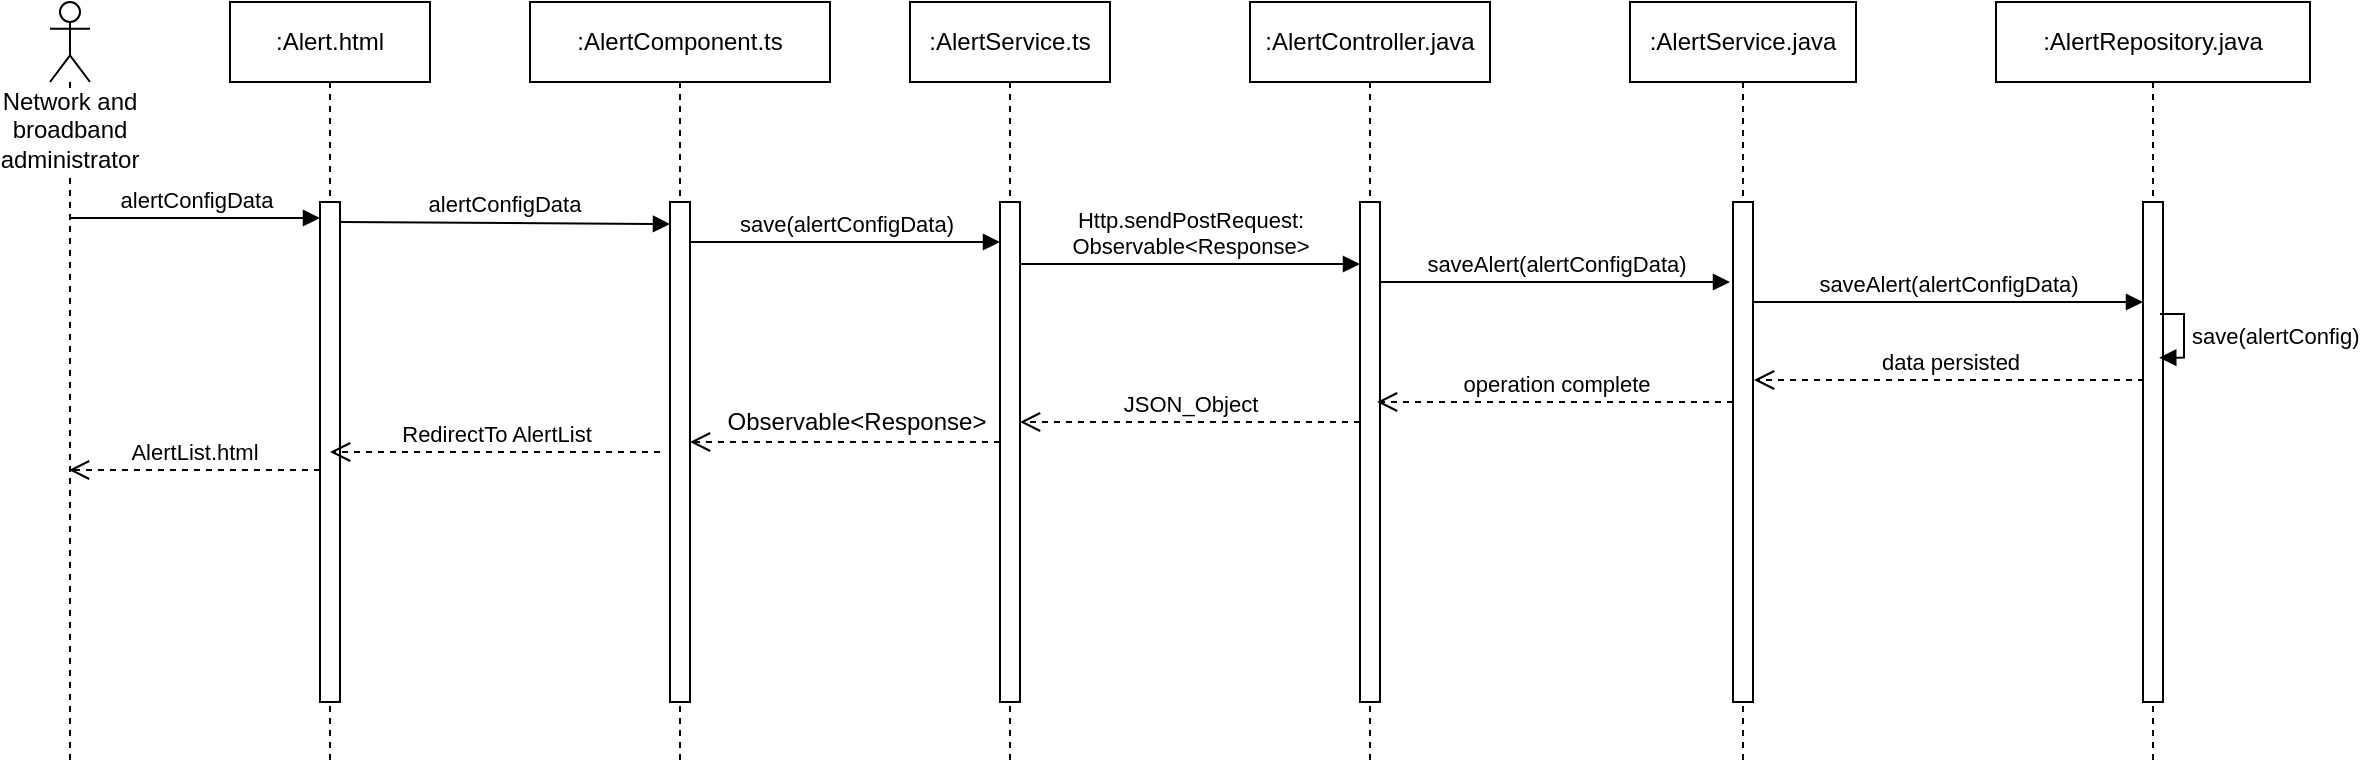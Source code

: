 <mxfile version="10.7.7" type="device"><diagram id="bNU9m-aofTgJte1AHii3" name="Page-1"><mxGraphModel dx="1667" dy="435" grid="1" gridSize="10" guides="1" tooltips="1" connect="1" arrows="1" fold="1" page="1" pageScale="1" pageWidth="827" pageHeight="1169" math="0" shadow="0"><root><mxCell id="0"/><mxCell id="1" parent="0"/><mxCell id="zwbIBaM67hvuYEtAuOWo-1" value=":Alert.html" style="shape=umlLifeline;perimeter=lifelinePerimeter;whiteSpace=wrap;html=1;container=1;collapsible=0;recursiveResize=0;outlineConnect=0;" vertex="1" parent="1"><mxGeometry x="90" y="20" width="100" height="380" as="geometry"/></mxCell><mxCell id="zwbIBaM67hvuYEtAuOWo-2" value="" style="html=1;points=[];perimeter=orthogonalPerimeter;" vertex="1" parent="zwbIBaM67hvuYEtAuOWo-1"><mxGeometry x="45" y="100" width="10" height="250" as="geometry"/></mxCell><mxCell id="zwbIBaM67hvuYEtAuOWo-3" value=":AlertComponent.ts" style="shape=umlLifeline;perimeter=lifelinePerimeter;whiteSpace=wrap;html=1;container=1;collapsible=0;recursiveResize=0;outlineConnect=0;" vertex="1" parent="1"><mxGeometry x="240" y="20" width="150" height="380" as="geometry"/></mxCell><mxCell id="zwbIBaM67hvuYEtAuOWo-4" value="" style="html=1;points=[];perimeter=orthogonalPerimeter;" vertex="1" parent="zwbIBaM67hvuYEtAuOWo-3"><mxGeometry x="70" y="100" width="10" height="250" as="geometry"/></mxCell><mxCell id="zwbIBaM67hvuYEtAuOWo-5" value=":AlertService.ts" style="shape=umlLifeline;perimeter=lifelinePerimeter;whiteSpace=wrap;html=1;container=1;collapsible=0;recursiveResize=0;outlineConnect=0;" vertex="1" parent="1"><mxGeometry x="430" y="20" width="100" height="380" as="geometry"/></mxCell><mxCell id="zwbIBaM67hvuYEtAuOWo-6" value="" style="html=1;points=[];perimeter=orthogonalPerimeter;" vertex="1" parent="zwbIBaM67hvuYEtAuOWo-5"><mxGeometry x="45" y="100" width="10" height="250" as="geometry"/></mxCell><mxCell id="zwbIBaM67hvuYEtAuOWo-7" value=":AlertController.java" style="shape=umlLifeline;perimeter=lifelinePerimeter;whiteSpace=wrap;html=1;container=1;collapsible=0;recursiveResize=0;outlineConnect=0;" vertex="1" parent="1"><mxGeometry x="600" y="20" width="120" height="380" as="geometry"/></mxCell><mxCell id="zwbIBaM67hvuYEtAuOWo-8" value="" style="html=1;points=[];perimeter=orthogonalPerimeter;" vertex="1" parent="zwbIBaM67hvuYEtAuOWo-7"><mxGeometry x="55" y="100" width="10" height="250" as="geometry"/></mxCell><mxCell id="zwbIBaM67hvuYEtAuOWo-9" value=":AlertService.java" style="shape=umlLifeline;perimeter=lifelinePerimeter;whiteSpace=wrap;html=1;container=1;collapsible=0;recursiveResize=0;outlineConnect=0;" vertex="1" parent="1"><mxGeometry x="790" y="20" width="113" height="380" as="geometry"/></mxCell><mxCell id="zwbIBaM67hvuYEtAuOWo-10" value="" style="html=1;points=[];perimeter=orthogonalPerimeter;" vertex="1" parent="zwbIBaM67hvuYEtAuOWo-9"><mxGeometry x="51.5" y="100" width="10" height="250" as="geometry"/></mxCell><mxCell id="zwbIBaM67hvuYEtAuOWo-11" value=":AlertRepository.java" style="shape=umlLifeline;perimeter=lifelinePerimeter;whiteSpace=wrap;html=1;container=1;collapsible=0;recursiveResize=0;outlineConnect=0;" vertex="1" parent="1"><mxGeometry x="973" y="20" width="157" height="380" as="geometry"/></mxCell><mxCell id="zwbIBaM67hvuYEtAuOWo-12" value="" style="html=1;points=[];perimeter=orthogonalPerimeter;" vertex="1" parent="zwbIBaM67hvuYEtAuOWo-11"><mxGeometry x="73.5" y="100" width="10" height="250" as="geometry"/></mxCell><mxCell id="zwbIBaM67hvuYEtAuOWo-13" value="Network and broadband administrator" style="shape=umlLifeline;participant=umlActor;perimeter=lifelinePerimeter;whiteSpace=wrap;html=1;container=1;collapsible=0;recursiveResize=0;verticalAlign=top;spacingTop=36;labelBackgroundColor=#ffffff;outlineConnect=0;" vertex="1" parent="1"><mxGeometry y="20" width="20" height="380" as="geometry"/></mxCell><mxCell id="zwbIBaM67hvuYEtAuOWo-14" value="alertConfigData" style="html=1;verticalAlign=bottom;endArrow=block;entryX=0;entryY=0.032;entryDx=0;entryDy=0;entryPerimeter=0;" edge="1" parent="1" source="zwbIBaM67hvuYEtAuOWo-13" target="zwbIBaM67hvuYEtAuOWo-2"><mxGeometry width="80" relative="1" as="geometry"><mxPoint x="-40" y="350" as="sourcePoint"/><mxPoint x="90" y="270" as="targetPoint"/></mxGeometry></mxCell><mxCell id="zwbIBaM67hvuYEtAuOWo-15" value="alertConfigData" style="html=1;verticalAlign=bottom;endArrow=block;entryX=0;entryY=0.044;entryDx=0;entryDy=0;entryPerimeter=0;" edge="1" parent="1" target="zwbIBaM67hvuYEtAuOWo-4"><mxGeometry width="80" relative="1" as="geometry"><mxPoint x="145" y="130" as="sourcePoint"/><mxPoint x="270.5" y="130" as="targetPoint"/></mxGeometry></mxCell><mxCell id="zwbIBaM67hvuYEtAuOWo-16" value="save(alertConfigData)" style="html=1;verticalAlign=bottom;endArrow=block;entryX=0;entryY=0.08;entryDx=0;entryDy=0;entryPerimeter=0;" edge="1" parent="1" target="zwbIBaM67hvuYEtAuOWo-6"><mxGeometry width="80" relative="1" as="geometry"><mxPoint x="320" y="140" as="sourcePoint"/><mxPoint x="440.5" y="140" as="targetPoint"/></mxGeometry></mxCell><mxCell id="zwbIBaM67hvuYEtAuOWo-17" value="Http.sendPostRequest:&lt;br&gt;Observable&amp;lt;Response&amp;gt;&lt;br&gt;" style="html=1;verticalAlign=bottom;endArrow=block;entryX=0;entryY=0.124;entryDx=0;entryDy=0;entryPerimeter=0;exitX=1;exitY=0.124;exitDx=0;exitDy=0;exitPerimeter=0;" edge="1" parent="1" source="zwbIBaM67hvuYEtAuOWo-6" target="zwbIBaM67hvuYEtAuOWo-8"><mxGeometry width="80" relative="1" as="geometry"><mxPoint x="490" y="150" as="sourcePoint"/><mxPoint x="650" y="150" as="targetPoint"/></mxGeometry></mxCell><mxCell id="zwbIBaM67hvuYEtAuOWo-18" value="saveAlert(alertConfigData)" style="html=1;verticalAlign=bottom;endArrow=block;exitX=1;exitY=0.124;exitDx=0;exitDy=0;exitPerimeter=0;" edge="1" parent="1"><mxGeometry width="80" relative="1" as="geometry"><mxPoint x="665" y="160" as="sourcePoint"/><mxPoint x="840" y="160" as="targetPoint"/></mxGeometry></mxCell><mxCell id="zwbIBaM67hvuYEtAuOWo-19" value="saveAlert(alertConfigData)" style="html=1;verticalAlign=bottom;endArrow=block;" edge="1" parent="1" target="zwbIBaM67hvuYEtAuOWo-12"><mxGeometry width="80" relative="1" as="geometry"><mxPoint x="851.5" y="170" as="sourcePoint"/><mxPoint x="1011.5" y="170" as="targetPoint"/></mxGeometry></mxCell><mxCell id="zwbIBaM67hvuYEtAuOWo-20" value="save(alertConfig)" style="edgeStyle=orthogonalEdgeStyle;html=1;align=left;spacingLeft=2;endArrow=block;rounded=0;entryX=0.52;entryY=0.468;entryDx=0;entryDy=0;entryPerimeter=0;" edge="1" parent="1" target="zwbIBaM67hvuYEtAuOWo-11"><mxGeometry relative="1" as="geometry"><mxPoint x="1055" y="176" as="sourcePoint"/><Array as="points"><mxPoint x="1067" y="176"/><mxPoint x="1067" y="198"/></Array><mxPoint x="1046.5" y="196" as="targetPoint"/></mxGeometry></mxCell><mxCell id="zwbIBaM67hvuYEtAuOWo-21" value="data persisted" style="html=1;verticalAlign=bottom;endArrow=open;dashed=1;endSize=8;entryX=1.05;entryY=0.356;entryDx=0;entryDy=0;entryPerimeter=0;exitX=0.05;exitY=0.356;exitDx=0;exitDy=0;exitPerimeter=0;" edge="1" parent="1" source="zwbIBaM67hvuYEtAuOWo-12" target="zwbIBaM67hvuYEtAuOWo-10"><mxGeometry relative="1" as="geometry"><mxPoint x="1030" y="209" as="sourcePoint"/><mxPoint x="940" y="209" as="targetPoint"/></mxGeometry></mxCell><mxCell id="zwbIBaM67hvuYEtAuOWo-22" value="operation complete" style="html=1;verticalAlign=bottom;endArrow=open;dashed=1;endSize=8;entryX=1.05;entryY=0.356;entryDx=0;entryDy=0;entryPerimeter=0;" edge="1" parent="1"><mxGeometry relative="1" as="geometry"><mxPoint x="841.5" y="220" as="sourcePoint"/><mxPoint x="663.5" y="220" as="targetPoint"/></mxGeometry></mxCell><mxCell id="zwbIBaM67hvuYEtAuOWo-23" value="JSON_Object" style="html=1;verticalAlign=bottom;endArrow=open;dashed=1;endSize=8;" edge="1" parent="1"><mxGeometry relative="1" as="geometry"><mxPoint x="655" y="230" as="sourcePoint"/><mxPoint x="485" y="230" as="targetPoint"/></mxGeometry></mxCell><mxCell id="zwbIBaM67hvuYEtAuOWo-24" value="" style="html=1;verticalAlign=bottom;endArrow=open;dashed=1;endSize=8;" edge="1" parent="1"><mxGeometry relative="1" as="geometry"><mxPoint x="475" y="240" as="sourcePoint"/><mxPoint x="320" y="240" as="targetPoint"/></mxGeometry></mxCell><mxCell id="zwbIBaM67hvuYEtAuOWo-25" value="Observable&amp;lt;Response&amp;gt;" style="text;html=1;resizable=0;points=[];align=center;verticalAlign=middle;labelBackgroundColor=#ffffff;" vertex="1" connectable="0" parent="zwbIBaM67hvuYEtAuOWo-24"><mxGeometry x="-0.382" y="-1" relative="1" as="geometry"><mxPoint x="-24" y="-9" as="offset"/></mxGeometry></mxCell><mxCell id="zwbIBaM67hvuYEtAuOWo-26" value="RedirectTo AlertList" style="html=1;verticalAlign=bottom;endArrow=open;dashed=1;endSize=8;" edge="1" parent="1"><mxGeometry relative="1" as="geometry"><mxPoint x="305" y="245" as="sourcePoint"/><mxPoint x="140" y="245" as="targetPoint"/></mxGeometry></mxCell><mxCell id="zwbIBaM67hvuYEtAuOWo-27" value="AlertList.html" style="html=1;verticalAlign=bottom;endArrow=open;dashed=1;endSize=8;" edge="1" parent="1"><mxGeometry relative="1" as="geometry"><mxPoint x="135" y="254" as="sourcePoint"/><mxPoint x="9.5" y="254" as="targetPoint"/></mxGeometry></mxCell></root></mxGraphModel></diagram></mxfile>